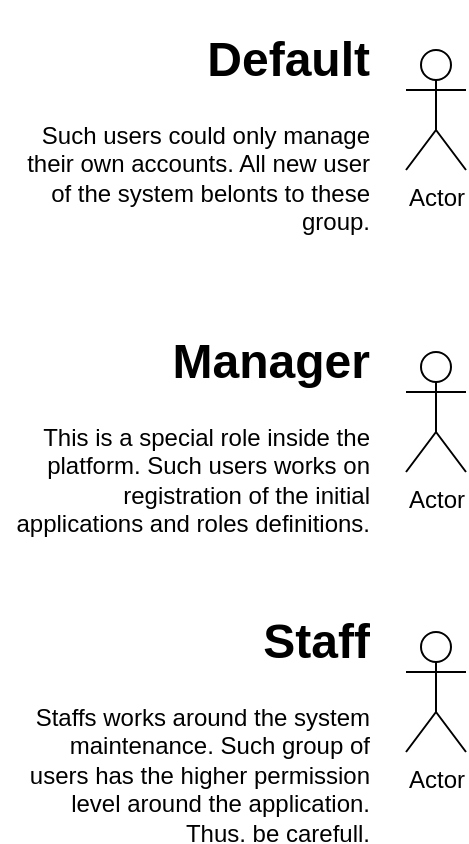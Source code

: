 <mxfile>
    <diagram id="xEz1rf1Twpv8RbMiKMq-" name="Page-1">
        <mxGraphModel dx="1556" dy="1236" grid="0" gridSize="10" guides="1" tooltips="1" connect="1" arrows="1" fold="1" page="0" pageScale="1" pageWidth="850" pageHeight="1100" math="0" shadow="0">
            <root>
                <mxCell id="0"/>
                <mxCell id="1" parent="0"/>
                <mxCell id="5" value="" style="group" vertex="1" connectable="0" parent="1">
                    <mxGeometry x="10" y="40" width="233" height="120" as="geometry"/>
                </mxCell>
                <mxCell id="2" value="Actor" style="shape=umlActor;verticalLabelPosition=bottom;verticalAlign=top;html=1;outlineConnect=0;" vertex="1" parent="5">
                    <mxGeometry x="203" y="15" width="30" height="60" as="geometry"/>
                </mxCell>
                <mxCell id="4" value="&lt;h1&gt;Default&lt;/h1&gt;&lt;p&gt;Such users could only manage their own accounts. All new user of the system belonts to these group.&lt;/p&gt;" style="text;html=1;strokeColor=none;fillColor=none;spacing=5;spacingTop=-20;whiteSpace=wrap;overflow=hidden;rounded=0;align=right;" vertex="1" parent="5">
                    <mxGeometry width="190" height="120" as="geometry"/>
                </mxCell>
                <mxCell id="6" value="" style="group" vertex="1" connectable="0" parent="1">
                    <mxGeometry x="10" y="191" width="233" height="120" as="geometry"/>
                </mxCell>
                <mxCell id="7" value="Actor" style="shape=umlActor;verticalLabelPosition=bottom;verticalAlign=top;html=1;outlineConnect=0;" vertex="1" parent="6">
                    <mxGeometry x="203" y="15" width="30" height="60" as="geometry"/>
                </mxCell>
                <mxCell id="8" value="&lt;h1&gt;Manager&lt;/h1&gt;&lt;p&gt;This is a special role inside the platform. Such users works on registration of the initial applications and roles definitions.&lt;/p&gt;" style="text;html=1;strokeColor=none;fillColor=none;spacing=5;spacingTop=-20;whiteSpace=wrap;overflow=hidden;rounded=0;align=right;" vertex="1" parent="6">
                    <mxGeometry width="190" height="120" as="geometry"/>
                </mxCell>
                <mxCell id="9" value="" style="group" vertex="1" connectable="0" parent="1">
                    <mxGeometry x="10" y="331" width="233" height="120" as="geometry"/>
                </mxCell>
                <mxCell id="10" value="Actor" style="shape=umlActor;verticalLabelPosition=bottom;verticalAlign=top;html=1;outlineConnect=0;" vertex="1" parent="9">
                    <mxGeometry x="203" y="15" width="30" height="60" as="geometry"/>
                </mxCell>
                <mxCell id="11" value="&lt;h1&gt;Staff&lt;/h1&gt;&lt;p&gt;Staffs works around the system maintenance. Such group of users has the higher permission level around the application. Thus, be carefull.&lt;/p&gt;" style="text;html=1;strokeColor=none;fillColor=none;spacing=5;spacingTop=-20;whiteSpace=wrap;overflow=hidden;rounded=0;align=right;" vertex="1" parent="9">
                    <mxGeometry width="190" height="120" as="geometry"/>
                </mxCell>
            </root>
        </mxGraphModel>
    </diagram>
</mxfile>